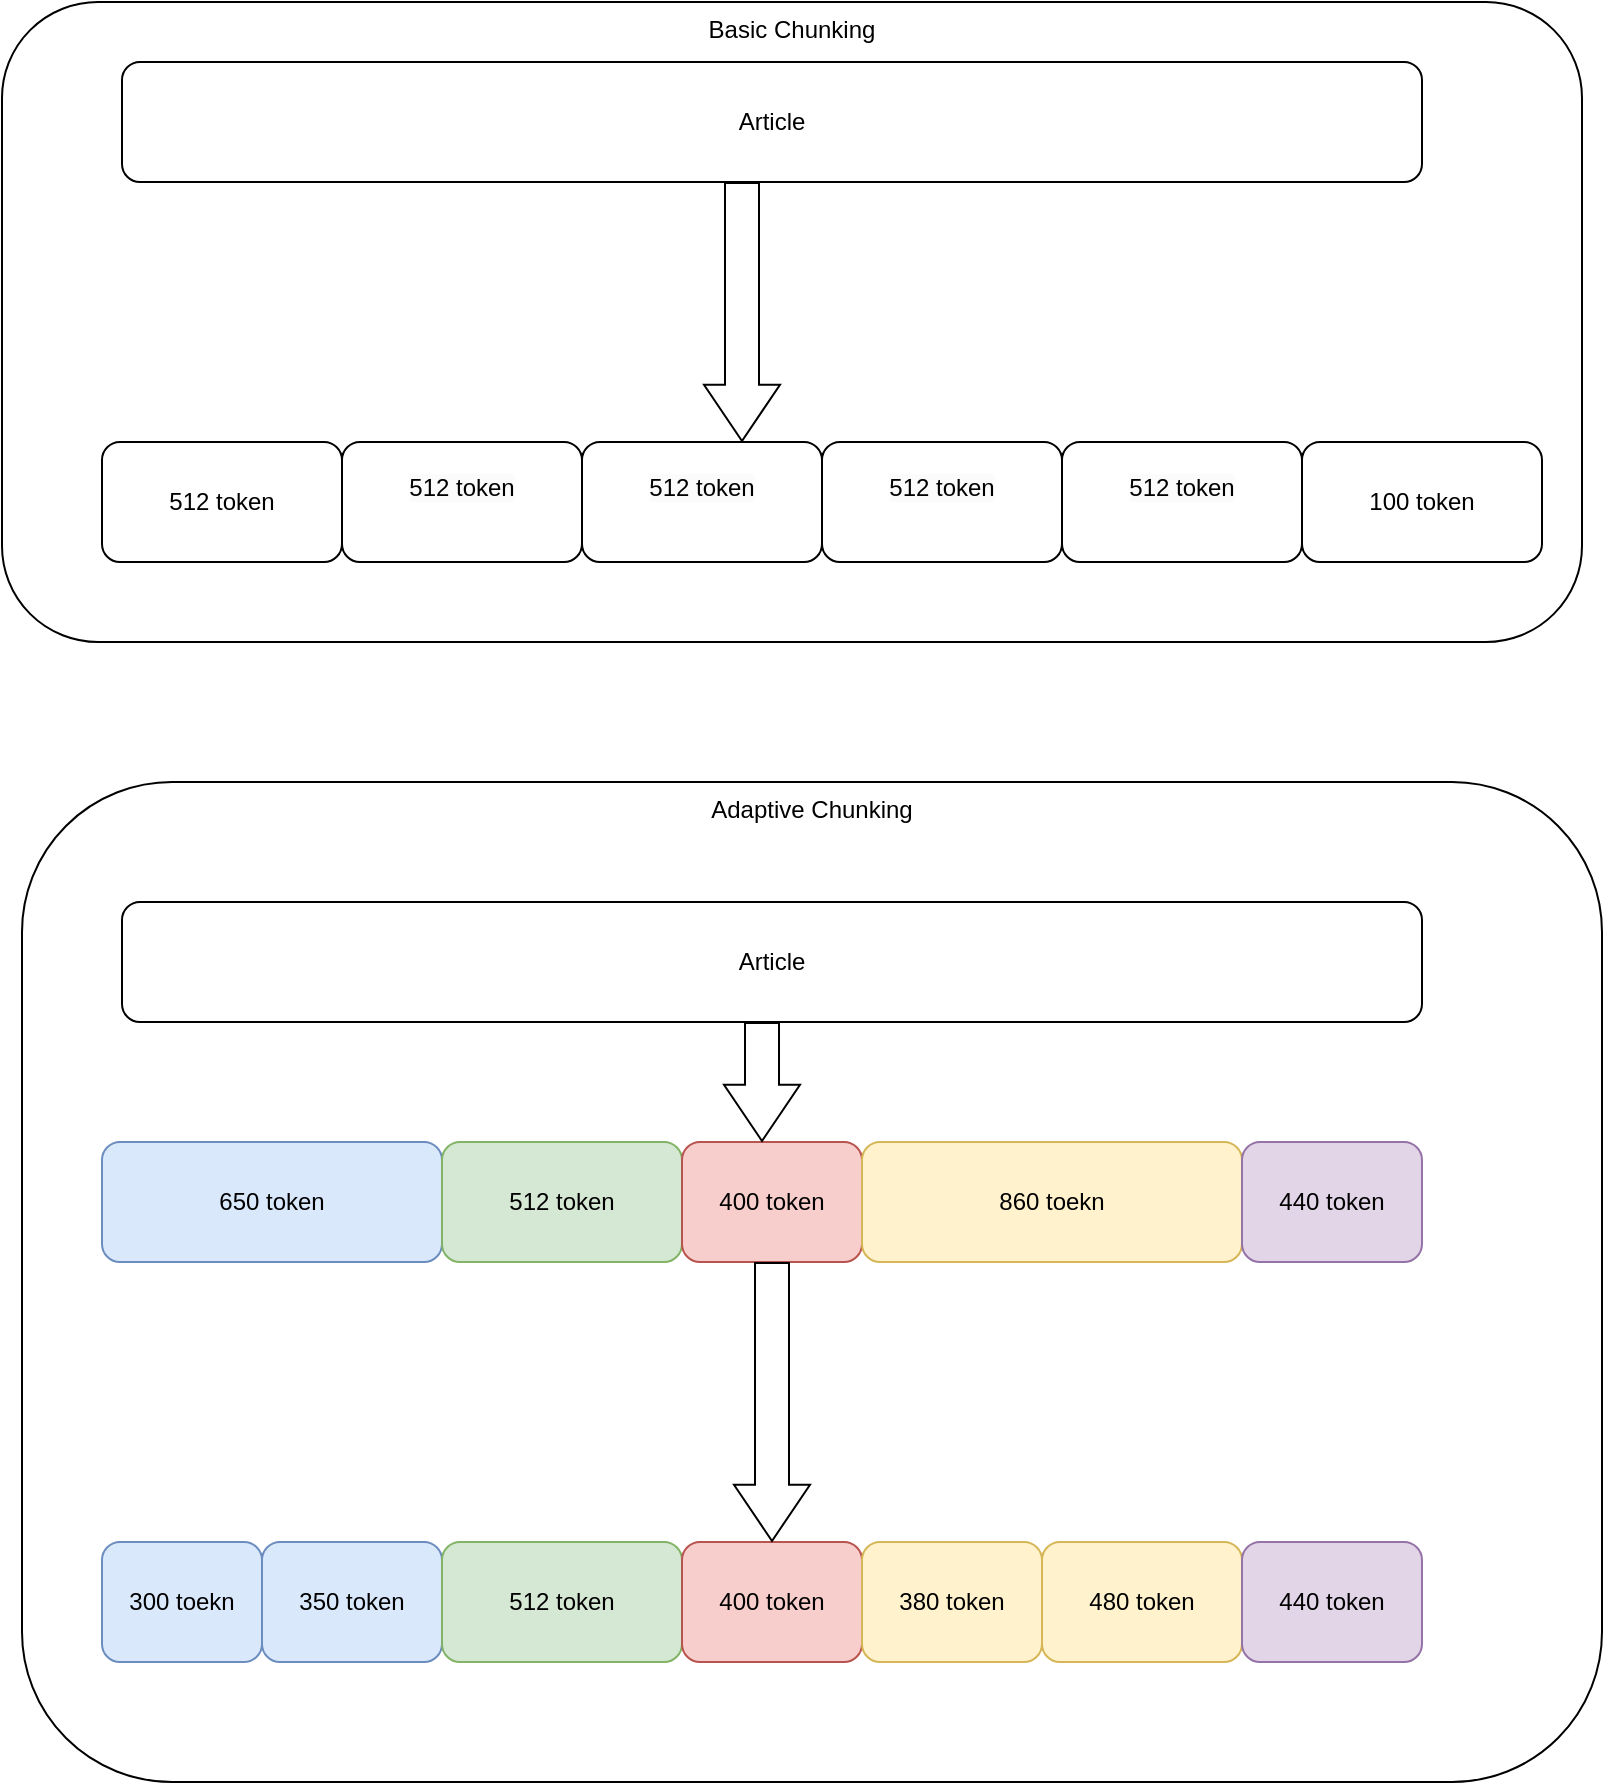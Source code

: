 <mxfile version="22.0.6" type="github">
  <diagram name="Page-1" id="6MaaZvA3j_ClUYgT1eT6">
    <mxGraphModel dx="2074" dy="1160" grid="1" gridSize="10" guides="1" tooltips="1" connect="1" arrows="1" fold="1" page="1" pageScale="1" pageWidth="850" pageHeight="1100" math="0" shadow="0">
      <root>
        <mxCell id="0" />
        <mxCell id="1" parent="0" />
        <mxCell id="Q6l2Wtg8TuGzA8U4DUpe-43" value="Adaptive Chunking" style="rounded=1;whiteSpace=wrap;html=1;verticalAlign=top;" vertex="1" parent="1">
          <mxGeometry x="30" y="410" width="790" height="500" as="geometry" />
        </mxCell>
        <mxCell id="Q6l2Wtg8TuGzA8U4DUpe-41" value="&lt;div style=&quot;text-align: justify;&quot;&gt;&lt;span style=&quot;background-color: initial;&quot;&gt;Basic Chunking&lt;/span&gt;&lt;/div&gt;" style="rounded=1;whiteSpace=wrap;html=1;align=center;verticalAlign=top;" vertex="1" parent="1">
          <mxGeometry x="20" y="20" width="790" height="320" as="geometry" />
        </mxCell>
        <mxCell id="Q6l2Wtg8TuGzA8U4DUpe-15" value="&#xa;&lt;span style=&quot;color: rgb(0, 0, 0); font-family: Helvetica; font-size: 12px; font-style: normal; font-variant-ligatures: normal; font-variant-caps: normal; font-weight: 400; letter-spacing: normal; orphans: 2; text-align: center; text-indent: 0px; text-transform: none; widows: 2; word-spacing: 0px; -webkit-text-stroke-width: 0px; background-color: rgb(251, 251, 251); text-decoration-thickness: initial; text-decoration-style: initial; text-decoration-color: initial; float: none; display: inline !important;&quot;&gt;512 token&lt;/span&gt;&#xa;&#xa;" style="rounded=1;whiteSpace=wrap;html=1;" vertex="1" parent="1">
          <mxGeometry x="430" y="240" width="120" height="60" as="geometry" />
        </mxCell>
        <mxCell id="Q6l2Wtg8TuGzA8U4DUpe-16" value="512 token" style="rounded=1;whiteSpace=wrap;html=1;" vertex="1" parent="1">
          <mxGeometry x="70" y="240" width="120" height="60" as="geometry" />
        </mxCell>
        <mxCell id="Q6l2Wtg8TuGzA8U4DUpe-17" value="&#xa;&lt;span style=&quot;color: rgb(0, 0, 0); font-family: Helvetica; font-size: 12px; font-style: normal; font-variant-ligatures: normal; font-variant-caps: normal; font-weight: 400; letter-spacing: normal; orphans: 2; text-align: center; text-indent: 0px; text-transform: none; widows: 2; word-spacing: 0px; -webkit-text-stroke-width: 0px; background-color: rgb(251, 251, 251); text-decoration-thickness: initial; text-decoration-style: initial; text-decoration-color: initial; float: none; display: inline !important;&quot;&gt;512 token&lt;/span&gt;&#xa;&#xa;" style="rounded=1;whiteSpace=wrap;html=1;" vertex="1" parent="1">
          <mxGeometry x="190" y="240" width="120" height="60" as="geometry" />
        </mxCell>
        <mxCell id="Q6l2Wtg8TuGzA8U4DUpe-18" value="&#xa;&lt;span style=&quot;color: rgb(0, 0, 0); font-family: Helvetica; font-size: 12px; font-style: normal; font-variant-ligatures: normal; font-variant-caps: normal; font-weight: 400; letter-spacing: normal; orphans: 2; text-align: center; text-indent: 0px; text-transform: none; widows: 2; word-spacing: 0px; -webkit-text-stroke-width: 0px; background-color: rgb(251, 251, 251); text-decoration-thickness: initial; text-decoration-style: initial; text-decoration-color: initial; float: none; display: inline !important;&quot;&gt;512 token&lt;/span&gt;&#xa;&#xa;" style="rounded=1;whiteSpace=wrap;html=1;" vertex="1" parent="1">
          <mxGeometry x="310" y="240" width="120" height="60" as="geometry" />
        </mxCell>
        <mxCell id="Q6l2Wtg8TuGzA8U4DUpe-19" value="100 token" style="rounded=1;whiteSpace=wrap;html=1;" vertex="1" parent="1">
          <mxGeometry x="670" y="240" width="120" height="60" as="geometry" />
        </mxCell>
        <mxCell id="Q6l2Wtg8TuGzA8U4DUpe-20" value="300 toekn" style="rounded=1;whiteSpace=wrap;html=1;fillColor=#dae8fc;strokeColor=#6c8ebf;" vertex="1" parent="1">
          <mxGeometry x="70" y="790" width="80" height="60" as="geometry" />
        </mxCell>
        <mxCell id="Q6l2Wtg8TuGzA8U4DUpe-21" value="&#xa;&lt;span style=&quot;color: rgb(0, 0, 0); font-family: Helvetica; font-size: 12px; font-style: normal; font-variant-ligatures: normal; font-variant-caps: normal; font-weight: 400; letter-spacing: normal; orphans: 2; text-align: center; text-indent: 0px; text-transform: none; widows: 2; word-spacing: 0px; -webkit-text-stroke-width: 0px; background-color: rgb(251, 251, 251); text-decoration-thickness: initial; text-decoration-style: initial; text-decoration-color: initial; float: none; display: inline !important;&quot;&gt;512 token&lt;/span&gt;&#xa;&#xa;" style="rounded=1;whiteSpace=wrap;html=1;" vertex="1" parent="1">
          <mxGeometry x="550" y="240" width="120" height="60" as="geometry" />
        </mxCell>
        <mxCell id="Q6l2Wtg8TuGzA8U4DUpe-22" value="350 token" style="rounded=1;whiteSpace=wrap;html=1;fillColor=#dae8fc;strokeColor=#6c8ebf;" vertex="1" parent="1">
          <mxGeometry x="150" y="790" width="90" height="60" as="geometry" />
        </mxCell>
        <mxCell id="Q6l2Wtg8TuGzA8U4DUpe-23" value="512 token" style="rounded=1;whiteSpace=wrap;html=1;fillColor=#d5e8d4;strokeColor=#82b366;" vertex="1" parent="1">
          <mxGeometry x="240" y="790" width="120" height="60" as="geometry" />
        </mxCell>
        <mxCell id="Q6l2Wtg8TuGzA8U4DUpe-25" value="400 token" style="rounded=1;whiteSpace=wrap;html=1;fillColor=#f8cecc;strokeColor=#b85450;" vertex="1" parent="1">
          <mxGeometry x="360" y="790" width="90" height="60" as="geometry" />
        </mxCell>
        <mxCell id="Q6l2Wtg8TuGzA8U4DUpe-26" value="380 token" style="rounded=1;whiteSpace=wrap;html=1;fillColor=#fff2cc;strokeColor=#d6b656;" vertex="1" parent="1">
          <mxGeometry x="450" y="790" width="90" height="60" as="geometry" />
        </mxCell>
        <mxCell id="Q6l2Wtg8TuGzA8U4DUpe-27" value="480 token" style="rounded=1;whiteSpace=wrap;html=1;fillColor=#fff2cc;strokeColor=#d6b656;" vertex="1" parent="1">
          <mxGeometry x="540" y="790" width="100" height="60" as="geometry" />
        </mxCell>
        <mxCell id="Q6l2Wtg8TuGzA8U4DUpe-28" value="440 token" style="rounded=1;whiteSpace=wrap;html=1;fillColor=#e1d5e7;strokeColor=#9673a6;" vertex="1" parent="1">
          <mxGeometry x="640" y="790" width="90" height="60" as="geometry" />
        </mxCell>
        <mxCell id="Q6l2Wtg8TuGzA8U4DUpe-30" value="650 token" style="rounded=1;whiteSpace=wrap;html=1;fillColor=#dae8fc;strokeColor=#6c8ebf;" vertex="1" parent="1">
          <mxGeometry x="70" y="590" width="170" height="60" as="geometry" />
        </mxCell>
        <mxCell id="Q6l2Wtg8TuGzA8U4DUpe-31" value="512 token" style="rounded=1;whiteSpace=wrap;html=1;fillColor=#d5e8d4;strokeColor=#82b366;" vertex="1" parent="1">
          <mxGeometry x="240" y="590" width="120" height="60" as="geometry" />
        </mxCell>
        <mxCell id="Q6l2Wtg8TuGzA8U4DUpe-32" value="400 token" style="rounded=1;whiteSpace=wrap;html=1;fillColor=#f8cecc;strokeColor=#b85450;" vertex="1" parent="1">
          <mxGeometry x="360" y="590" width="90" height="60" as="geometry" />
        </mxCell>
        <mxCell id="Q6l2Wtg8TuGzA8U4DUpe-33" value="860 toekn" style="rounded=1;whiteSpace=wrap;html=1;fillColor=#fff2cc;strokeColor=#d6b656;" vertex="1" parent="1">
          <mxGeometry x="450" y="590" width="190" height="60" as="geometry" />
        </mxCell>
        <mxCell id="Q6l2Wtg8TuGzA8U4DUpe-35" value="440 token" style="rounded=1;whiteSpace=wrap;html=1;fillColor=#e1d5e7;strokeColor=#9673a6;" vertex="1" parent="1">
          <mxGeometry x="640" y="590" width="90" height="60" as="geometry" />
        </mxCell>
        <mxCell id="Q6l2Wtg8TuGzA8U4DUpe-36" value="" style="shape=flexArrow;endArrow=classic;html=1;rounded=0;width=17;endSize=9.05;exitX=0.5;exitY=1;exitDx=0;exitDy=0;entryX=0.5;entryY=0;entryDx=0;entryDy=0;" edge="1" parent="1" source="Q6l2Wtg8TuGzA8U4DUpe-32" target="Q6l2Wtg8TuGzA8U4DUpe-25">
          <mxGeometry width="50" height="50" relative="1" as="geometry">
            <mxPoint x="400" y="810" as="sourcePoint" />
            <mxPoint x="450" y="760" as="targetPoint" />
          </mxGeometry>
        </mxCell>
        <mxCell id="Q6l2Wtg8TuGzA8U4DUpe-37" value="Article" style="rounded=1;whiteSpace=wrap;html=1;" vertex="1" parent="1">
          <mxGeometry x="80" y="470" width="650" height="60" as="geometry" />
        </mxCell>
        <mxCell id="Q6l2Wtg8TuGzA8U4DUpe-38" value="" style="shape=flexArrow;endArrow=classic;html=1;rounded=0;width=17;endSize=9.05;exitX=0.5;exitY=1;exitDx=0;exitDy=0;" edge="1" parent="1">
          <mxGeometry width="50" height="50" relative="1" as="geometry">
            <mxPoint x="400" y="530" as="sourcePoint" />
            <mxPoint x="400" y="590" as="targetPoint" />
          </mxGeometry>
        </mxCell>
        <mxCell id="Q6l2Wtg8TuGzA8U4DUpe-39" value="Article" style="rounded=1;whiteSpace=wrap;html=1;" vertex="1" parent="1">
          <mxGeometry x="80" y="50" width="650" height="60" as="geometry" />
        </mxCell>
        <mxCell id="Q6l2Wtg8TuGzA8U4DUpe-40" value="" style="shape=flexArrow;endArrow=classic;html=1;rounded=0;width=17;endSize=9.05;exitX=0.5;exitY=1;exitDx=0;exitDy=0;" edge="1" parent="1">
          <mxGeometry width="50" height="50" relative="1" as="geometry">
            <mxPoint x="390" y="110" as="sourcePoint" />
            <mxPoint x="390" y="240" as="targetPoint" />
          </mxGeometry>
        </mxCell>
      </root>
    </mxGraphModel>
  </diagram>
</mxfile>
